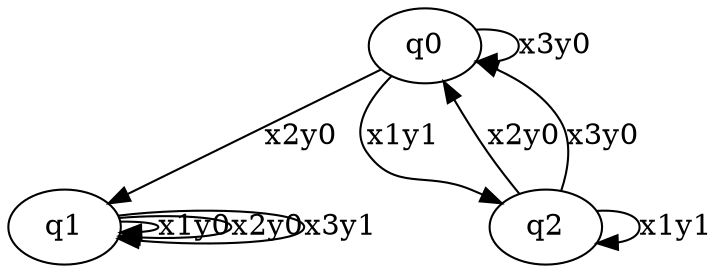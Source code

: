 digraph G {
0 [label=q0];
1 [label=q1];
2 [label=q2];
0->2  [label=x1y1];
0->1  [label=x2y0];
0->0  [label=x3y0];
1->1  [label=x1y0];
1->1  [label=x2y0];
1->1  [label=x3y1];
2->2  [label=x1y1];
2->0  [label=x2y0];
2->0  [label=x3y0];
}
